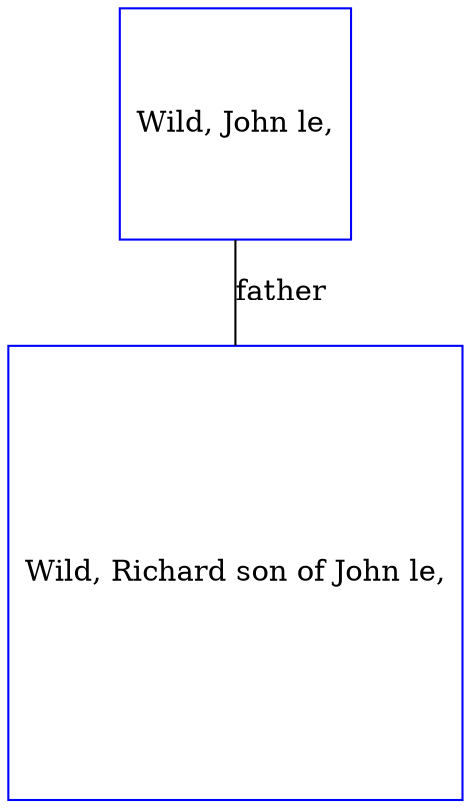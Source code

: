 digraph D {
    edge [dir=none];    node [shape=box];    "009143"   [label="Wild, Richard son of John le,", shape=box, regular=1, color="blue"] ;
"009144"   [label="Wild, John le,", shape=box, regular=1, color="blue"] ;
009144->009143 [label="father",arrowsize=0.0]; 
}